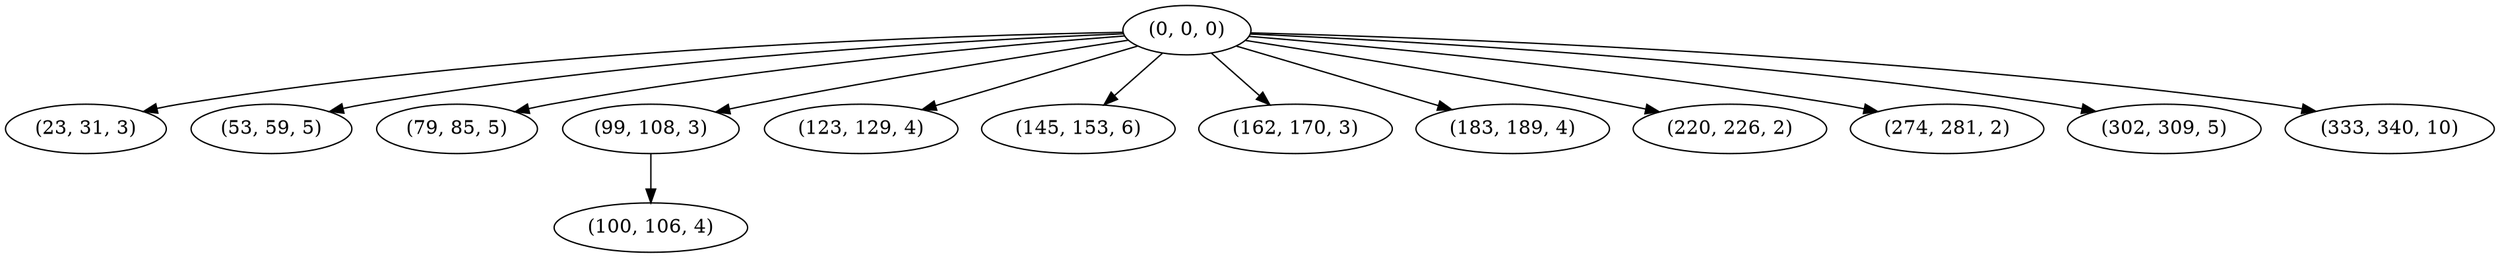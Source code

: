 digraph tree {
    "(0, 0, 0)";
    "(23, 31, 3)";
    "(53, 59, 5)";
    "(79, 85, 5)";
    "(99, 108, 3)";
    "(100, 106, 4)";
    "(123, 129, 4)";
    "(145, 153, 6)";
    "(162, 170, 3)";
    "(183, 189, 4)";
    "(220, 226, 2)";
    "(274, 281, 2)";
    "(302, 309, 5)";
    "(333, 340, 10)";
    "(0, 0, 0)" -> "(23, 31, 3)";
    "(0, 0, 0)" -> "(53, 59, 5)";
    "(0, 0, 0)" -> "(79, 85, 5)";
    "(0, 0, 0)" -> "(99, 108, 3)";
    "(0, 0, 0)" -> "(123, 129, 4)";
    "(0, 0, 0)" -> "(145, 153, 6)";
    "(0, 0, 0)" -> "(162, 170, 3)";
    "(0, 0, 0)" -> "(183, 189, 4)";
    "(0, 0, 0)" -> "(220, 226, 2)";
    "(0, 0, 0)" -> "(274, 281, 2)";
    "(0, 0, 0)" -> "(302, 309, 5)";
    "(0, 0, 0)" -> "(333, 340, 10)";
    "(99, 108, 3)" -> "(100, 106, 4)";
}
